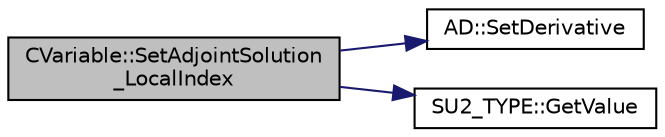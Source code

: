 digraph "CVariable::SetAdjointSolution_LocalIndex"
{
  edge [fontname="Helvetica",fontsize="10",labelfontname="Helvetica",labelfontsize="10"];
  node [fontname="Helvetica",fontsize="10",shape=record];
  rankdir="LR";
  Node4366 [label="CVariable::SetAdjointSolution\l_LocalIndex",height=0.2,width=0.4,color="black", fillcolor="grey75", style="filled", fontcolor="black"];
  Node4366 -> Node4367 [color="midnightblue",fontsize="10",style="solid",fontname="Helvetica"];
  Node4367 [label="AD::SetDerivative",height=0.2,width=0.4,color="black", fillcolor="white", style="filled",URL="$namespace_a_d.html#a49a954dc442cd06cc43cd61a451d76e5",tooltip="Sets the adjoint value at index to val. "];
  Node4366 -> Node4368 [color="midnightblue",fontsize="10",style="solid",fontname="Helvetica"];
  Node4368 [label="SU2_TYPE::GetValue",height=0.2,width=0.4,color="black", fillcolor="white", style="filled",URL="$namespace_s_u2___t_y_p_e.html#a0ed43473f5a450ce028d088427bf10cb",tooltip="Get the (primitive) value of the datatype (needs to be implemented for each new type). "];
}
